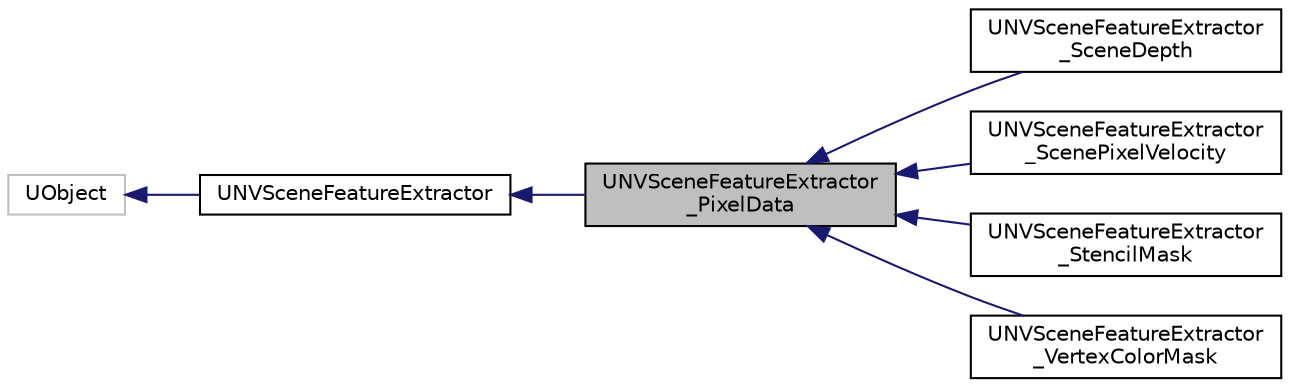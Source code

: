 digraph "UNVSceneFeatureExtractor_PixelData"
{
  edge [fontname="Helvetica",fontsize="10",labelfontname="Helvetica",labelfontsize="10"];
  node [fontname="Helvetica",fontsize="10",shape=record];
  rankdir="LR";
  Node1 [label="UNVSceneFeatureExtractor\l_PixelData",height=0.2,width=0.4,color="black", fillcolor="grey75", style="filled", fontcolor="black"];
  Node2 -> Node1 [dir="back",color="midnightblue",fontsize="10",style="solid",fontname="Helvetica"];
  Node2 [label="UNVSceneFeatureExtractor",height=0.2,width=0.4,color="black", fillcolor="white", style="filled",URL="$class_u_n_v_scene_feature_extractor.html"];
  Node3 -> Node2 [dir="back",color="midnightblue",fontsize="10",style="solid",fontname="Helvetica"];
  Node3 [label="UObject",height=0.2,width=0.4,color="grey75", fillcolor="white", style="filled"];
  Node1 -> Node4 [dir="back",color="midnightblue",fontsize="10",style="solid",fontname="Helvetica"];
  Node4 [label="UNVSceneFeatureExtractor\l_SceneDepth",height=0.2,width=0.4,color="black", fillcolor="white", style="filled",URL="$class_u_n_v_scene_feature_extractor___scene_depth.html",tooltip="Base class for all the feature extractors that export the scene&#39;s depth buffer. "];
  Node1 -> Node5 [dir="back",color="midnightblue",fontsize="10",style="solid",fontname="Helvetica"];
  Node5 [label="UNVSceneFeatureExtractor\l_ScenePixelVelocity",height=0.2,width=0.4,color="black", fillcolor="white", style="filled",URL="$class_u_n_v_scene_feature_extractor___scene_pixel_velocity.html"];
  Node1 -> Node6 [dir="back",color="midnightblue",fontsize="10",style="solid",fontname="Helvetica"];
  Node6 [label="UNVSceneFeatureExtractor\l_StencilMask",height=0.2,width=0.4,color="black", fillcolor="white", style="filled",URL="$class_u_n_v_scene_feature_extractor___stencil_mask.html",tooltip="Base class for all the feature extractors that export the scene&#39;s stencil mask buffer. "];
  Node1 -> Node7 [dir="back",color="midnightblue",fontsize="10",style="solid",fontname="Helvetica"];
  Node7 [label="UNVSceneFeatureExtractor\l_VertexColorMask",height=0.2,width=0.4,color="black", fillcolor="white", style="filled",URL="$class_u_n_v_scene_feature_extractor___vertex_color_mask.html",tooltip="Base class for all the feature extractors that export the scene&#39;s vertex color buffer. "];
}
